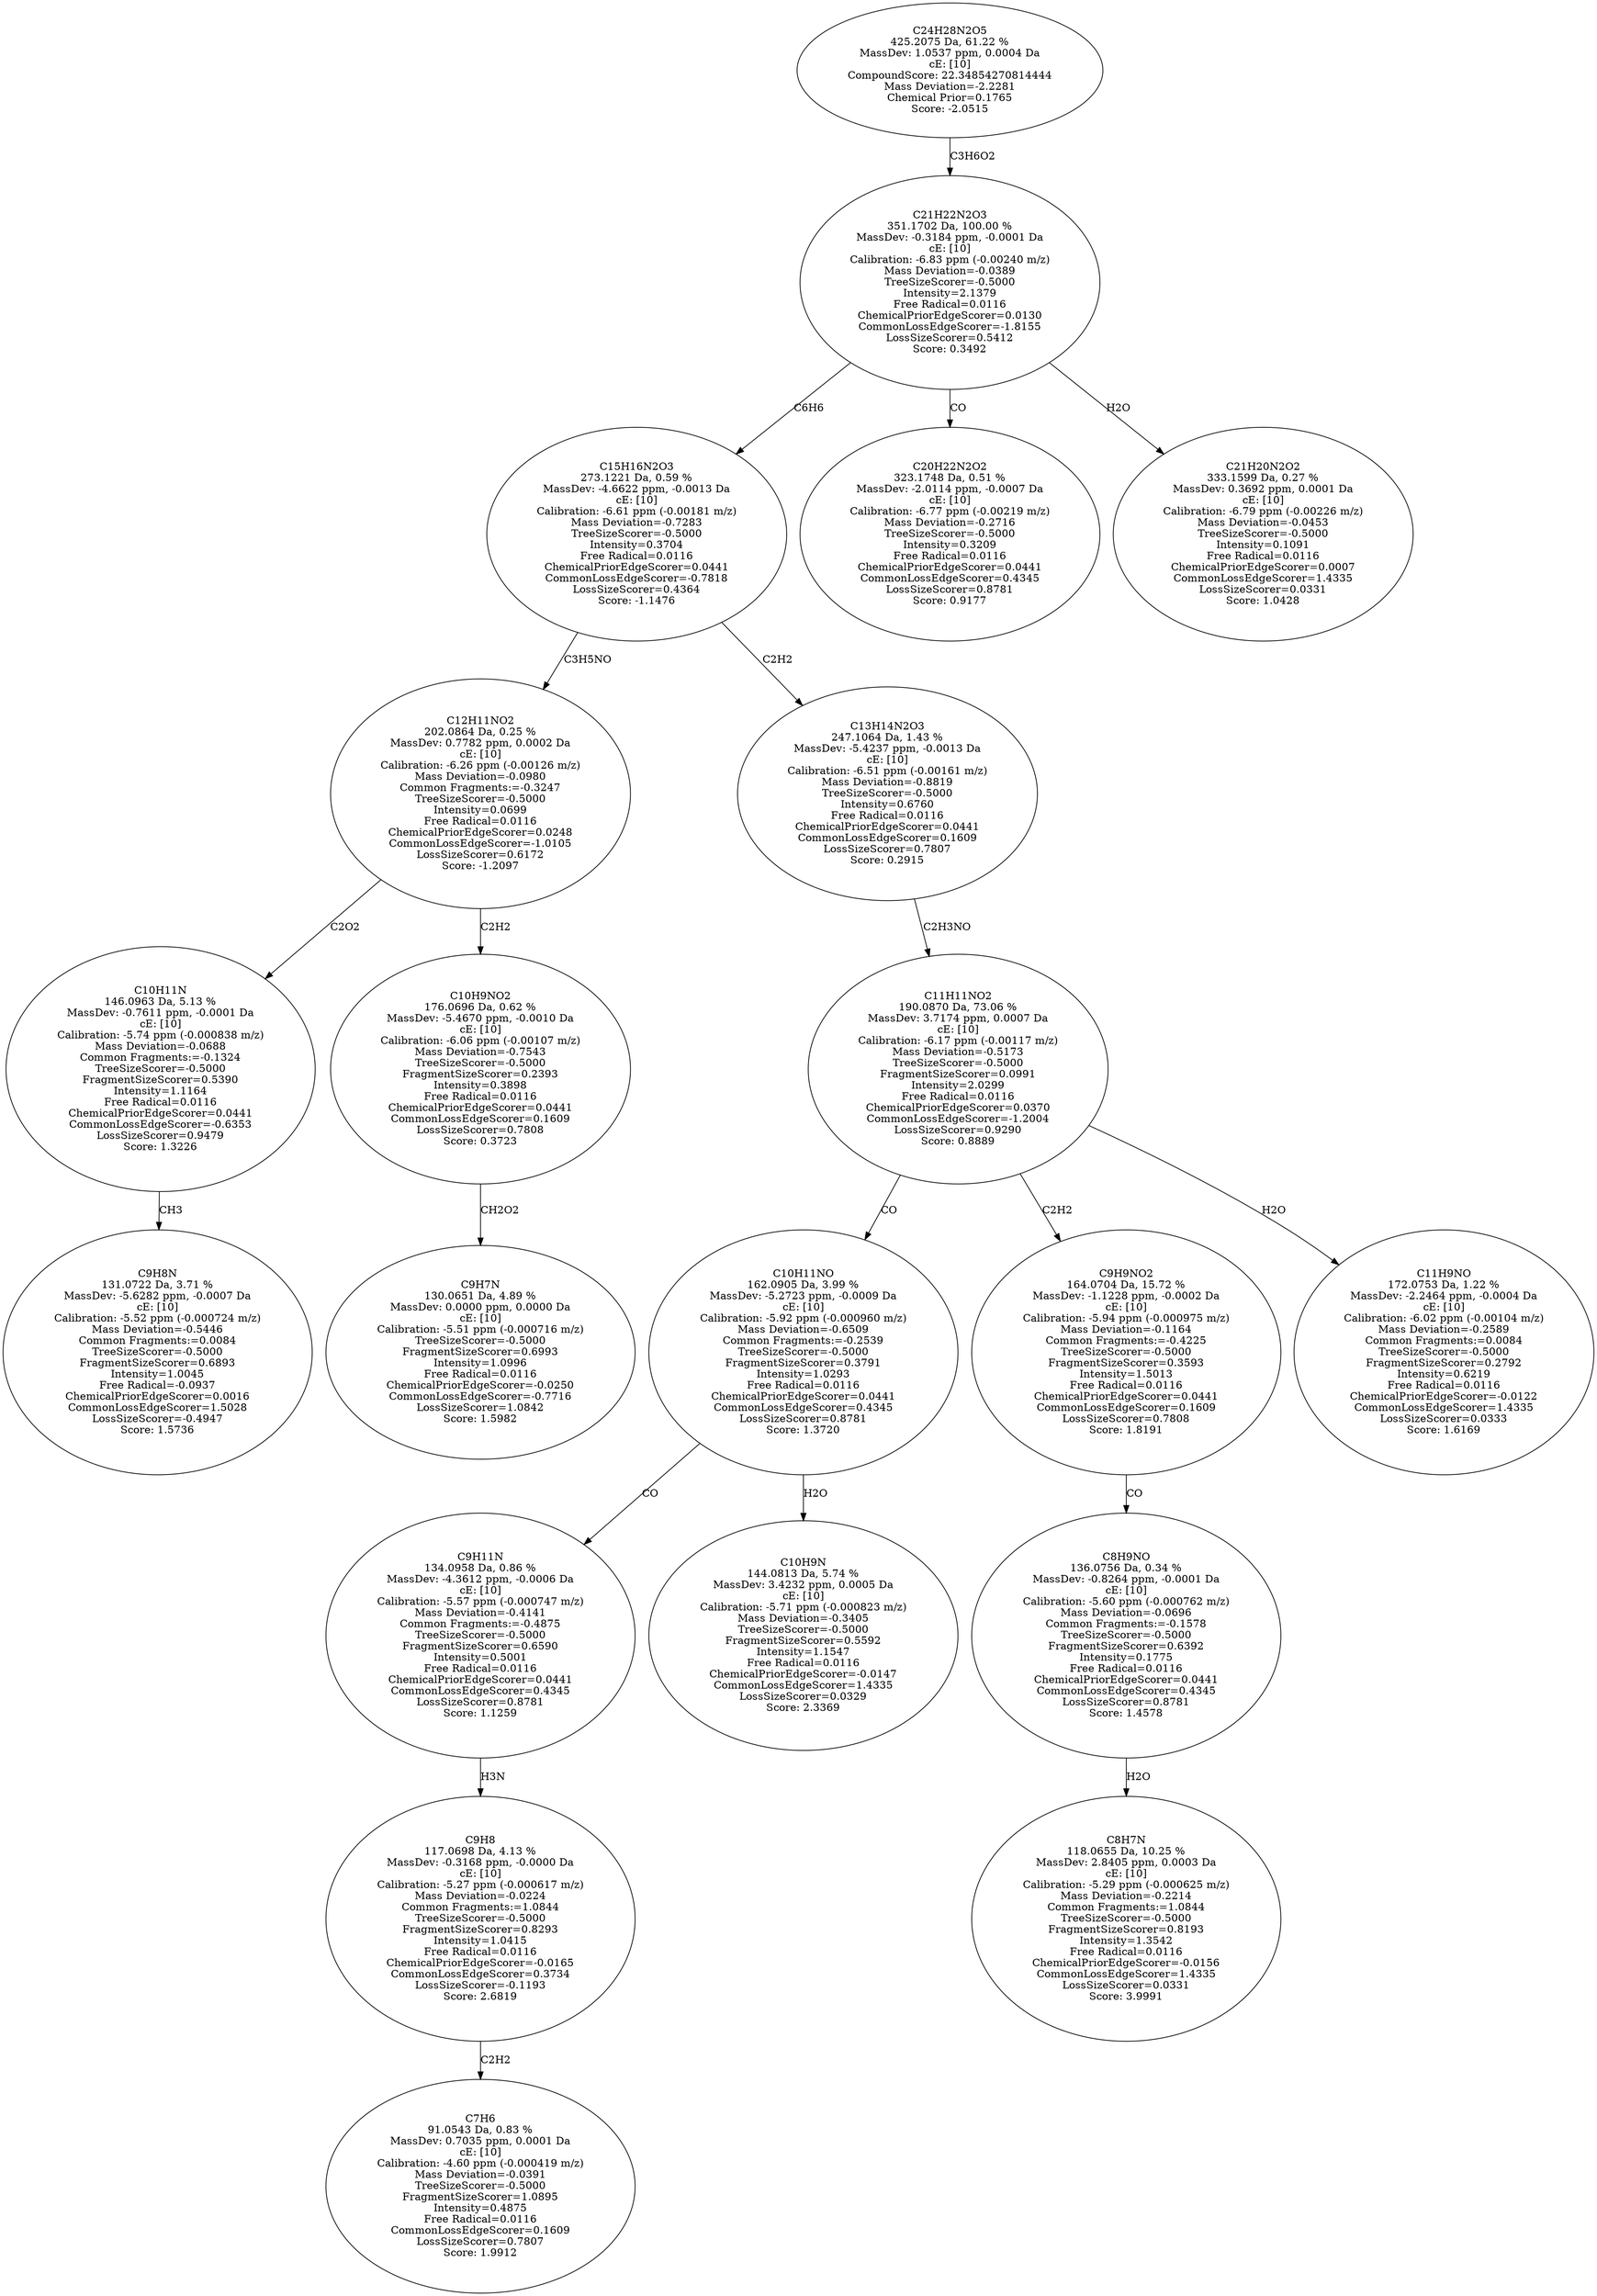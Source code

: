 strict digraph {
v1 [label="C9H8N\n131.0722 Da, 3.71 %\nMassDev: -5.6282 ppm, -0.0007 Da\ncE: [10]\nCalibration: -5.52 ppm (-0.000724 m/z)\nMass Deviation=-0.5446\nCommon Fragments:=0.0084\nTreeSizeScorer=-0.5000\nFragmentSizeScorer=0.6893\nIntensity=1.0045\nFree Radical=-0.0937\nChemicalPriorEdgeScorer=0.0016\nCommonLossEdgeScorer=1.5028\nLossSizeScorer=-0.4947\nScore: 1.5736"];
v2 [label="C10H11N\n146.0963 Da, 5.13 %\nMassDev: -0.7611 ppm, -0.0001 Da\ncE: [10]\nCalibration: -5.74 ppm (-0.000838 m/z)\nMass Deviation=-0.0688\nCommon Fragments:=-0.1324\nTreeSizeScorer=-0.5000\nFragmentSizeScorer=0.5390\nIntensity=1.1164\nFree Radical=0.0116\nChemicalPriorEdgeScorer=0.0441\nCommonLossEdgeScorer=-0.6353\nLossSizeScorer=0.9479\nScore: 1.3226"];
v3 [label="C9H7N\n130.0651 Da, 4.89 %\nMassDev: 0.0000 ppm, 0.0000 Da\ncE: [10]\nCalibration: -5.51 ppm (-0.000716 m/z)\nTreeSizeScorer=-0.5000\nFragmentSizeScorer=0.6993\nIntensity=1.0996\nFree Radical=0.0116\nChemicalPriorEdgeScorer=-0.0250\nCommonLossEdgeScorer=-0.7716\nLossSizeScorer=1.0842\nScore: 1.5982"];
v4 [label="C10H9NO2\n176.0696 Da, 0.62 %\nMassDev: -5.4670 ppm, -0.0010 Da\ncE: [10]\nCalibration: -6.06 ppm (-0.00107 m/z)\nMass Deviation=-0.7543\nTreeSizeScorer=-0.5000\nFragmentSizeScorer=0.2393\nIntensity=0.3898\nFree Radical=0.0116\nChemicalPriorEdgeScorer=0.0441\nCommonLossEdgeScorer=0.1609\nLossSizeScorer=0.7808\nScore: 0.3723"];
v5 [label="C12H11NO2\n202.0864 Da, 0.25 %\nMassDev: 0.7782 ppm, 0.0002 Da\ncE: [10]\nCalibration: -6.26 ppm (-0.00126 m/z)\nMass Deviation=-0.0980\nCommon Fragments:=-0.3247\nTreeSizeScorer=-0.5000\nIntensity=0.0699\nFree Radical=0.0116\nChemicalPriorEdgeScorer=0.0248\nCommonLossEdgeScorer=-1.0105\nLossSizeScorer=0.6172\nScore: -1.2097"];
v6 [label="C7H6\n91.0543 Da, 0.83 %\nMassDev: 0.7035 ppm, 0.0001 Da\ncE: [10]\nCalibration: -4.60 ppm (-0.000419 m/z)\nMass Deviation=-0.0391\nTreeSizeScorer=-0.5000\nFragmentSizeScorer=1.0895\nIntensity=0.4875\nFree Radical=0.0116\nCommonLossEdgeScorer=0.1609\nLossSizeScorer=0.7807\nScore: 1.9912"];
v7 [label="C9H8\n117.0698 Da, 4.13 %\nMassDev: -0.3168 ppm, -0.0000 Da\ncE: [10]\nCalibration: -5.27 ppm (-0.000617 m/z)\nMass Deviation=-0.0224\nCommon Fragments:=1.0844\nTreeSizeScorer=-0.5000\nFragmentSizeScorer=0.8293\nIntensity=1.0415\nFree Radical=0.0116\nChemicalPriorEdgeScorer=-0.0165\nCommonLossEdgeScorer=0.3734\nLossSizeScorer=-0.1193\nScore: 2.6819"];
v8 [label="C9H11N\n134.0958 Da, 0.86 %\nMassDev: -4.3612 ppm, -0.0006 Da\ncE: [10]\nCalibration: -5.57 ppm (-0.000747 m/z)\nMass Deviation=-0.4141\nCommon Fragments:=-0.4875\nTreeSizeScorer=-0.5000\nFragmentSizeScorer=0.6590\nIntensity=0.5001\nFree Radical=0.0116\nChemicalPriorEdgeScorer=0.0441\nCommonLossEdgeScorer=0.4345\nLossSizeScorer=0.8781\nScore: 1.1259"];
v9 [label="C10H9N\n144.0813 Da, 5.74 %\nMassDev: 3.4232 ppm, 0.0005 Da\ncE: [10]\nCalibration: -5.71 ppm (-0.000823 m/z)\nMass Deviation=-0.3405\nTreeSizeScorer=-0.5000\nFragmentSizeScorer=0.5592\nIntensity=1.1547\nFree Radical=0.0116\nChemicalPriorEdgeScorer=-0.0147\nCommonLossEdgeScorer=1.4335\nLossSizeScorer=0.0329\nScore: 2.3369"];
v10 [label="C10H11NO\n162.0905 Da, 3.99 %\nMassDev: -5.2723 ppm, -0.0009 Da\ncE: [10]\nCalibration: -5.92 ppm (-0.000960 m/z)\nMass Deviation=-0.6509\nCommon Fragments:=-0.2539\nTreeSizeScorer=-0.5000\nFragmentSizeScorer=0.3791\nIntensity=1.0293\nFree Radical=0.0116\nChemicalPriorEdgeScorer=0.0441\nCommonLossEdgeScorer=0.4345\nLossSizeScorer=0.8781\nScore: 1.3720"];
v11 [label="C8H7N\n118.0655 Da, 10.25 %\nMassDev: 2.8405 ppm, 0.0003 Da\ncE: [10]\nCalibration: -5.29 ppm (-0.000625 m/z)\nMass Deviation=-0.2214\nCommon Fragments:=1.0844\nTreeSizeScorer=-0.5000\nFragmentSizeScorer=0.8193\nIntensity=1.3542\nFree Radical=0.0116\nChemicalPriorEdgeScorer=-0.0156\nCommonLossEdgeScorer=1.4335\nLossSizeScorer=0.0331\nScore: 3.9991"];
v12 [label="C8H9NO\n136.0756 Da, 0.34 %\nMassDev: -0.8264 ppm, -0.0001 Da\ncE: [10]\nCalibration: -5.60 ppm (-0.000762 m/z)\nMass Deviation=-0.0696\nCommon Fragments:=-0.1578\nTreeSizeScorer=-0.5000\nFragmentSizeScorer=0.6392\nIntensity=0.1775\nFree Radical=0.0116\nChemicalPriorEdgeScorer=0.0441\nCommonLossEdgeScorer=0.4345\nLossSizeScorer=0.8781\nScore: 1.4578"];
v13 [label="C9H9NO2\n164.0704 Da, 15.72 %\nMassDev: -1.1228 ppm, -0.0002 Da\ncE: [10]\nCalibration: -5.94 ppm (-0.000975 m/z)\nMass Deviation=-0.1164\nCommon Fragments:=-0.4225\nTreeSizeScorer=-0.5000\nFragmentSizeScorer=0.3593\nIntensity=1.5013\nFree Radical=0.0116\nChemicalPriorEdgeScorer=0.0441\nCommonLossEdgeScorer=0.1609\nLossSizeScorer=0.7808\nScore: 1.8191"];
v14 [label="C11H9NO\n172.0753 Da, 1.22 %\nMassDev: -2.2464 ppm, -0.0004 Da\ncE: [10]\nCalibration: -6.02 ppm (-0.00104 m/z)\nMass Deviation=-0.2589\nCommon Fragments:=0.0084\nTreeSizeScorer=-0.5000\nFragmentSizeScorer=0.2792\nIntensity=0.6219\nFree Radical=0.0116\nChemicalPriorEdgeScorer=-0.0122\nCommonLossEdgeScorer=1.4335\nLossSizeScorer=0.0333\nScore: 1.6169"];
v15 [label="C11H11NO2\n190.0870 Da, 73.06 %\nMassDev: 3.7174 ppm, 0.0007 Da\ncE: [10]\nCalibration: -6.17 ppm (-0.00117 m/z)\nMass Deviation=-0.5173\nTreeSizeScorer=-0.5000\nFragmentSizeScorer=0.0991\nIntensity=2.0299\nFree Radical=0.0116\nChemicalPriorEdgeScorer=0.0370\nCommonLossEdgeScorer=-1.2004\nLossSizeScorer=0.9290\nScore: 0.8889"];
v16 [label="C13H14N2O3\n247.1064 Da, 1.43 %\nMassDev: -5.4237 ppm, -0.0013 Da\ncE: [10]\nCalibration: -6.51 ppm (-0.00161 m/z)\nMass Deviation=-0.8819\nTreeSizeScorer=-0.5000\nIntensity=0.6760\nFree Radical=0.0116\nChemicalPriorEdgeScorer=0.0441\nCommonLossEdgeScorer=0.1609\nLossSizeScorer=0.7807\nScore: 0.2915"];
v17 [label="C15H16N2O3\n273.1221 Da, 0.59 %\nMassDev: -4.6622 ppm, -0.0013 Da\ncE: [10]\nCalibration: -6.61 ppm (-0.00181 m/z)\nMass Deviation=-0.7283\nTreeSizeScorer=-0.5000\nIntensity=0.3704\nFree Radical=0.0116\nChemicalPriorEdgeScorer=0.0441\nCommonLossEdgeScorer=-0.7818\nLossSizeScorer=0.4364\nScore: -1.1476"];
v18 [label="C20H22N2O2\n323.1748 Da, 0.51 %\nMassDev: -2.0114 ppm, -0.0007 Da\ncE: [10]\nCalibration: -6.77 ppm (-0.00219 m/z)\nMass Deviation=-0.2716\nTreeSizeScorer=-0.5000\nIntensity=0.3209\nFree Radical=0.0116\nChemicalPriorEdgeScorer=0.0441\nCommonLossEdgeScorer=0.4345\nLossSizeScorer=0.8781\nScore: 0.9177"];
v19 [label="C21H20N2O2\n333.1599 Da, 0.27 %\nMassDev: 0.3692 ppm, 0.0001 Da\ncE: [10]\nCalibration: -6.79 ppm (-0.00226 m/z)\nMass Deviation=-0.0453\nTreeSizeScorer=-0.5000\nIntensity=0.1091\nFree Radical=0.0116\nChemicalPriorEdgeScorer=0.0007\nCommonLossEdgeScorer=1.4335\nLossSizeScorer=0.0331\nScore: 1.0428"];
v20 [label="C21H22N2O3\n351.1702 Da, 100.00 %\nMassDev: -0.3184 ppm, -0.0001 Da\ncE: [10]\nCalibration: -6.83 ppm (-0.00240 m/z)\nMass Deviation=-0.0389\nTreeSizeScorer=-0.5000\nIntensity=2.1379\nFree Radical=0.0116\nChemicalPriorEdgeScorer=0.0130\nCommonLossEdgeScorer=-1.8155\nLossSizeScorer=0.5412\nScore: 0.3492"];
v21 [label="C24H28N2O5\n425.2075 Da, 61.22 %\nMassDev: 1.0537 ppm, 0.0004 Da\ncE: [10]\nCompoundScore: 22.34854270814444\nMass Deviation=-2.2281\nChemical Prior=0.1765\nScore: -2.0515"];
v2 -> v1 [label="CH3"];
v5 -> v2 [label="C2O2"];
v4 -> v3 [label="CH2O2"];
v5 -> v4 [label="C2H2"];
v17 -> v5 [label="C3H5NO"];
v7 -> v6 [label="C2H2"];
v8 -> v7 [label="H3N"];
v10 -> v8 [label="CO"];
v10 -> v9 [label="H2O"];
v15 -> v10 [label="CO"];
v12 -> v11 [label="H2O"];
v13 -> v12 [label="CO"];
v15 -> v13 [label="C2H2"];
v15 -> v14 [label="H2O"];
v16 -> v15 [label="C2H3NO"];
v17 -> v16 [label="C2H2"];
v20 -> v17 [label="C6H6"];
v20 -> v18 [label="CO"];
v20 -> v19 [label="H2O"];
v21 -> v20 [label="C3H6O2"];
}